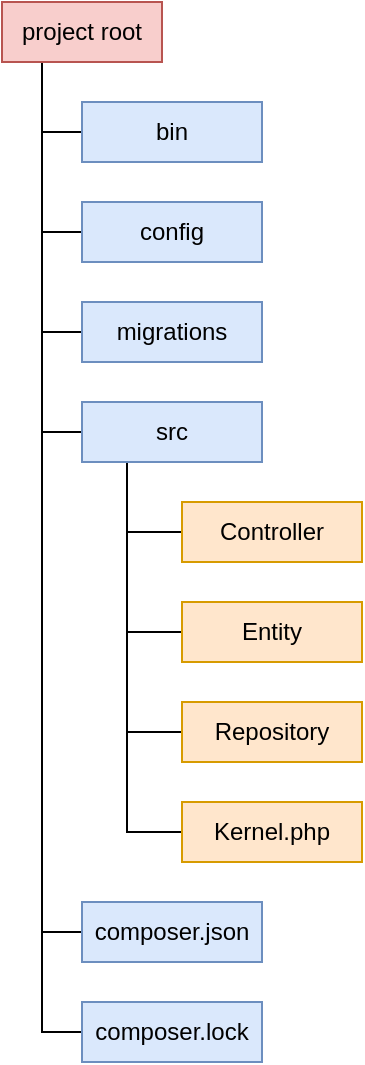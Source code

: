 <mxfile version="24.4.8" type="device">
  <diagram name="Page-1" id="wFLni8lorN4-aRmTaK8M">
    <mxGraphModel dx="1050" dy="522" grid="1" gridSize="10" guides="1" tooltips="1" connect="1" arrows="1" fold="1" page="1" pageScale="1" pageWidth="850" pageHeight="1100" math="0" shadow="0">
      <root>
        <mxCell id="0" />
        <mxCell id="1" parent="0" />
        <mxCell id="nY0lMfh_gsZ25pikA3Gp-16" style="edgeStyle=orthogonalEdgeStyle;rounded=0;orthogonalLoop=1;jettySize=auto;html=1;exitX=0.25;exitY=1;exitDx=0;exitDy=0;entryX=0;entryY=0.5;entryDx=0;entryDy=0;endArrow=none;endFill=0;" edge="1" parent="1" source="nY0lMfh_gsZ25pikA3Gp-1" target="nY0lMfh_gsZ25pikA3Gp-2">
          <mxGeometry relative="1" as="geometry" />
        </mxCell>
        <mxCell id="nY0lMfh_gsZ25pikA3Gp-17" style="edgeStyle=orthogonalEdgeStyle;rounded=0;orthogonalLoop=1;jettySize=auto;html=1;exitX=0.25;exitY=1;exitDx=0;exitDy=0;entryX=0;entryY=0.5;entryDx=0;entryDy=0;endArrow=none;endFill=0;" edge="1" parent="1" source="nY0lMfh_gsZ25pikA3Gp-1" target="nY0lMfh_gsZ25pikA3Gp-3">
          <mxGeometry relative="1" as="geometry" />
        </mxCell>
        <mxCell id="nY0lMfh_gsZ25pikA3Gp-18" style="edgeStyle=orthogonalEdgeStyle;rounded=0;orthogonalLoop=1;jettySize=auto;html=1;exitX=0.25;exitY=1;exitDx=0;exitDy=0;entryX=0;entryY=0.5;entryDx=0;entryDy=0;endArrow=none;endFill=0;" edge="1" parent="1" source="nY0lMfh_gsZ25pikA3Gp-1" target="nY0lMfh_gsZ25pikA3Gp-4">
          <mxGeometry relative="1" as="geometry" />
        </mxCell>
        <mxCell id="nY0lMfh_gsZ25pikA3Gp-19" style="edgeStyle=orthogonalEdgeStyle;rounded=0;orthogonalLoop=1;jettySize=auto;html=1;exitX=0.25;exitY=1;exitDx=0;exitDy=0;entryX=0;entryY=0.5;entryDx=0;entryDy=0;endArrow=none;endFill=0;" edge="1" parent="1" source="nY0lMfh_gsZ25pikA3Gp-1" target="nY0lMfh_gsZ25pikA3Gp-6">
          <mxGeometry relative="1" as="geometry" />
        </mxCell>
        <mxCell id="nY0lMfh_gsZ25pikA3Gp-20" style="edgeStyle=orthogonalEdgeStyle;rounded=0;orthogonalLoop=1;jettySize=auto;html=1;exitX=0.25;exitY=1;exitDx=0;exitDy=0;entryX=0;entryY=0.5;entryDx=0;entryDy=0;endArrow=none;endFill=0;" edge="1" parent="1" source="nY0lMfh_gsZ25pikA3Gp-1" target="nY0lMfh_gsZ25pikA3Gp-10">
          <mxGeometry relative="1" as="geometry" />
        </mxCell>
        <mxCell id="nY0lMfh_gsZ25pikA3Gp-21" style="edgeStyle=orthogonalEdgeStyle;rounded=0;orthogonalLoop=1;jettySize=auto;html=1;exitX=0.25;exitY=1;exitDx=0;exitDy=0;entryX=0;entryY=0.5;entryDx=0;entryDy=0;endArrow=none;endFill=0;" edge="1" parent="1" source="nY0lMfh_gsZ25pikA3Gp-1" target="nY0lMfh_gsZ25pikA3Gp-11">
          <mxGeometry relative="1" as="geometry" />
        </mxCell>
        <mxCell id="nY0lMfh_gsZ25pikA3Gp-1" value="project root" style="whiteSpace=wrap;html=1;fillColor=#f8cecc;strokeColor=#b85450;" vertex="1" parent="1">
          <mxGeometry x="80" y="90" width="80" height="30" as="geometry" />
        </mxCell>
        <mxCell id="nY0lMfh_gsZ25pikA3Gp-2" value="bin" style="whiteSpace=wrap;html=1;fillColor=#dae8fc;strokeColor=#6c8ebf;" vertex="1" parent="1">
          <mxGeometry x="120" y="140" width="90" height="30" as="geometry" />
        </mxCell>
        <mxCell id="nY0lMfh_gsZ25pikA3Gp-3" value="config" style="whiteSpace=wrap;html=1;fillColor=#dae8fc;strokeColor=#6c8ebf;" vertex="1" parent="1">
          <mxGeometry x="120" y="190" width="90" height="30" as="geometry" />
        </mxCell>
        <mxCell id="nY0lMfh_gsZ25pikA3Gp-4" value="migrations" style="whiteSpace=wrap;html=1;fillColor=#dae8fc;strokeColor=#6c8ebf;" vertex="1" parent="1">
          <mxGeometry x="120" y="240" width="90" height="30" as="geometry" />
        </mxCell>
        <mxCell id="nY0lMfh_gsZ25pikA3Gp-22" style="edgeStyle=orthogonalEdgeStyle;rounded=0;orthogonalLoop=1;jettySize=auto;html=1;exitX=0.25;exitY=1;exitDx=0;exitDy=0;entryX=0;entryY=0.5;entryDx=0;entryDy=0;endArrow=none;endFill=0;" edge="1" parent="1" source="nY0lMfh_gsZ25pikA3Gp-6" target="nY0lMfh_gsZ25pikA3Gp-12">
          <mxGeometry relative="1" as="geometry" />
        </mxCell>
        <mxCell id="nY0lMfh_gsZ25pikA3Gp-23" style="edgeStyle=orthogonalEdgeStyle;rounded=0;orthogonalLoop=1;jettySize=auto;html=1;exitX=0.25;exitY=1;exitDx=0;exitDy=0;entryX=0;entryY=0.5;entryDx=0;entryDy=0;endArrow=none;endFill=0;" edge="1" parent="1" source="nY0lMfh_gsZ25pikA3Gp-6" target="nY0lMfh_gsZ25pikA3Gp-13">
          <mxGeometry relative="1" as="geometry" />
        </mxCell>
        <mxCell id="nY0lMfh_gsZ25pikA3Gp-24" style="edgeStyle=orthogonalEdgeStyle;rounded=0;orthogonalLoop=1;jettySize=auto;html=1;exitX=0.25;exitY=1;exitDx=0;exitDy=0;entryX=0;entryY=0.5;entryDx=0;entryDy=0;endArrow=none;endFill=0;" edge="1" parent="1" source="nY0lMfh_gsZ25pikA3Gp-6" target="nY0lMfh_gsZ25pikA3Gp-15">
          <mxGeometry relative="1" as="geometry" />
        </mxCell>
        <mxCell id="nY0lMfh_gsZ25pikA3Gp-25" style="edgeStyle=orthogonalEdgeStyle;rounded=0;orthogonalLoop=1;jettySize=auto;html=1;exitX=0.25;exitY=1;exitDx=0;exitDy=0;entryX=0;entryY=0.5;entryDx=0;entryDy=0;endArrow=none;endFill=0;" edge="1" parent="1" source="nY0lMfh_gsZ25pikA3Gp-6" target="nY0lMfh_gsZ25pikA3Gp-14">
          <mxGeometry relative="1" as="geometry" />
        </mxCell>
        <mxCell id="nY0lMfh_gsZ25pikA3Gp-6" value="src" style="whiteSpace=wrap;html=1;fillColor=#dae8fc;strokeColor=#6c8ebf;" vertex="1" parent="1">
          <mxGeometry x="120" y="290" width="90" height="30" as="geometry" />
        </mxCell>
        <mxCell id="nY0lMfh_gsZ25pikA3Gp-10" value="composer.json" style="whiteSpace=wrap;html=1;fillColor=#dae8fc;strokeColor=#6c8ebf;" vertex="1" parent="1">
          <mxGeometry x="120" y="540" width="90" height="30" as="geometry" />
        </mxCell>
        <mxCell id="nY0lMfh_gsZ25pikA3Gp-11" value="composer.lock" style="whiteSpace=wrap;html=1;fillColor=#dae8fc;strokeColor=#6c8ebf;" vertex="1" parent="1">
          <mxGeometry x="120" y="590" width="90" height="30" as="geometry" />
        </mxCell>
        <mxCell id="nY0lMfh_gsZ25pikA3Gp-12" value="Controller" style="whiteSpace=wrap;html=1;fillColor=#ffe6cc;strokeColor=#d79b00;" vertex="1" parent="1">
          <mxGeometry x="170" y="340" width="90" height="30" as="geometry" />
        </mxCell>
        <mxCell id="nY0lMfh_gsZ25pikA3Gp-13" value="Entity" style="whiteSpace=wrap;html=1;fillColor=#ffe6cc;strokeColor=#d79b00;" vertex="1" parent="1">
          <mxGeometry x="170" y="390" width="90" height="30" as="geometry" />
        </mxCell>
        <mxCell id="nY0lMfh_gsZ25pikA3Gp-14" value="Kernel.php" style="whiteSpace=wrap;html=1;fillColor=#ffe6cc;strokeColor=#d79b00;" vertex="1" parent="1">
          <mxGeometry x="170" y="490" width="90" height="30" as="geometry" />
        </mxCell>
        <mxCell id="nY0lMfh_gsZ25pikA3Gp-15" value="Repository" style="whiteSpace=wrap;html=1;fillColor=#ffe6cc;strokeColor=#d79b00;" vertex="1" parent="1">
          <mxGeometry x="170" y="440" width="90" height="30" as="geometry" />
        </mxCell>
      </root>
    </mxGraphModel>
  </diagram>
</mxfile>
